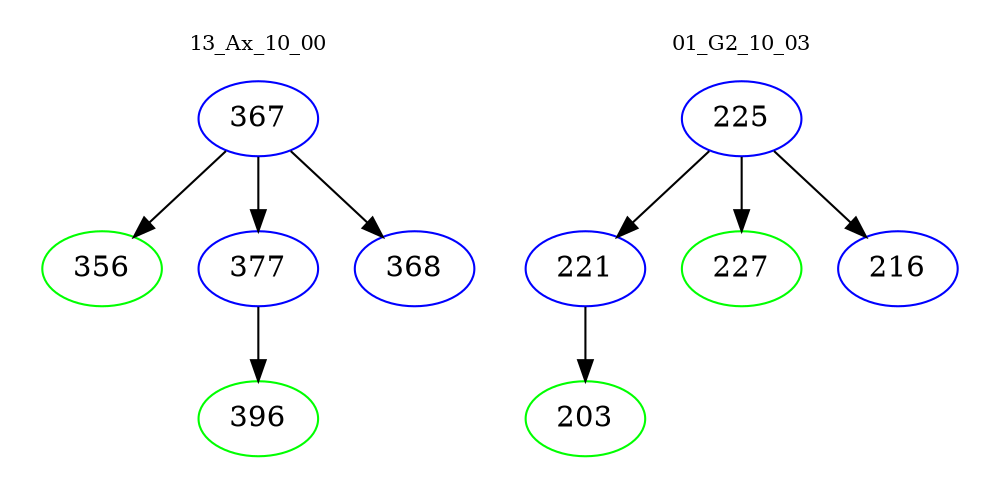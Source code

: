 digraph{
subgraph cluster_0 {
color = white
label = "13_Ax_10_00";
fontsize=10;
T0_367 [label="367", color="blue"]
T0_367 -> T0_356 [color="black"]
T0_356 [label="356", color="green"]
T0_367 -> T0_377 [color="black"]
T0_377 [label="377", color="blue"]
T0_377 -> T0_396 [color="black"]
T0_396 [label="396", color="green"]
T0_367 -> T0_368 [color="black"]
T0_368 [label="368", color="blue"]
}
subgraph cluster_1 {
color = white
label = "01_G2_10_03";
fontsize=10;
T1_225 [label="225", color="blue"]
T1_225 -> T1_221 [color="black"]
T1_221 [label="221", color="blue"]
T1_221 -> T1_203 [color="black"]
T1_203 [label="203", color="green"]
T1_225 -> T1_227 [color="black"]
T1_227 [label="227", color="green"]
T1_225 -> T1_216 [color="black"]
T1_216 [label="216", color="blue"]
}
}
